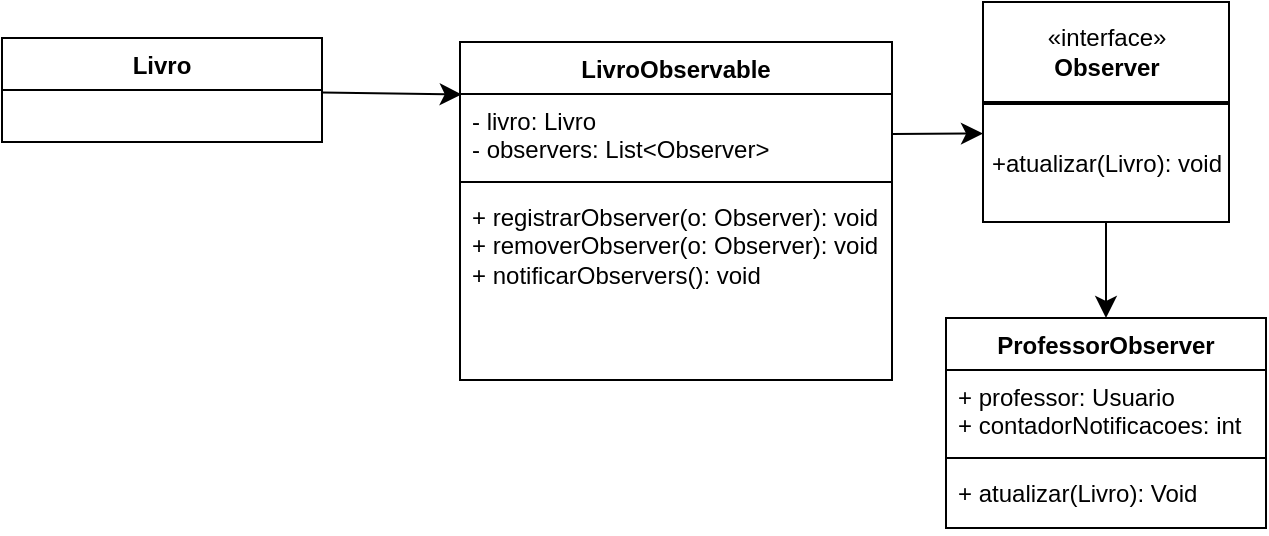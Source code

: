 <mxfile version="28.0.4">
  <diagram name="Página-1" id="JpT5tW9z2s_yWFVb0rja">
    <mxGraphModel dx="2048" dy="628" grid="0" gridSize="10" guides="1" tooltips="1" connect="1" arrows="1" fold="1" page="0" pageScale="1" pageWidth="827" pageHeight="1169" math="0" shadow="0">
      <root>
        <mxCell id="0" />
        <mxCell id="1" parent="0" />
        <mxCell id="tRzsLMZIChmyYw6vbyii-5" value="&lt;div&gt;«interface»&lt;/div&gt;&lt;div&gt;&lt;b&gt;Observer&lt;/b&gt;&lt;/div&gt;" style="html=1;whiteSpace=wrap;" vertex="1" parent="1">
          <mxGeometry x="71.5" y="60" width="123" height="50" as="geometry" />
        </mxCell>
        <mxCell id="tRzsLMZIChmyYw6vbyii-12" style="edgeStyle=none;curved=1;rounded=0;orthogonalLoop=1;jettySize=auto;html=1;exitX=0.5;exitY=1;exitDx=0;exitDy=0;entryX=0.5;entryY=0;entryDx=0;entryDy=0;fontSize=12;startSize=8;endSize=8;" edge="1" parent="1" source="tRzsLMZIChmyYw6vbyii-7" target="tRzsLMZIChmyYw6vbyii-8">
          <mxGeometry relative="1" as="geometry" />
        </mxCell>
        <mxCell id="tRzsLMZIChmyYw6vbyii-7" value="+atualizar(Livro): void" style="rounded=0;whiteSpace=wrap;html=1;" vertex="1" parent="1">
          <mxGeometry x="71.5" y="111" width="123" height="59" as="geometry" />
        </mxCell>
        <mxCell id="tRzsLMZIChmyYw6vbyii-8" value="ProfessorObserver" style="swimlane;fontStyle=1;align=center;verticalAlign=top;childLayout=stackLayout;horizontal=1;startSize=26;horizontalStack=0;resizeParent=1;resizeParentMax=0;resizeLast=0;collapsible=1;marginBottom=0;whiteSpace=wrap;html=1;" vertex="1" parent="1">
          <mxGeometry x="53" y="218" width="160" height="105" as="geometry" />
        </mxCell>
        <mxCell id="tRzsLMZIChmyYw6vbyii-9" value="&lt;div&gt;+ professor: Usuario&lt;/div&gt;&lt;div&gt;+ contadorNotificacoes: int&lt;/div&gt;&lt;div&gt;&lt;br&gt;&lt;/div&gt;" style="text;strokeColor=none;fillColor=none;align=left;verticalAlign=top;spacingLeft=4;spacingRight=4;overflow=hidden;rotatable=0;points=[[0,0.5],[1,0.5]];portConstraint=eastwest;whiteSpace=wrap;html=1;" vertex="1" parent="tRzsLMZIChmyYw6vbyii-8">
          <mxGeometry y="26" width="160" height="40" as="geometry" />
        </mxCell>
        <mxCell id="tRzsLMZIChmyYw6vbyii-10" value="" style="line;strokeWidth=1;fillColor=none;align=left;verticalAlign=middle;spacingTop=-1;spacingLeft=3;spacingRight=3;rotatable=0;labelPosition=right;points=[];portConstraint=eastwest;strokeColor=inherit;" vertex="1" parent="tRzsLMZIChmyYw6vbyii-8">
          <mxGeometry y="66" width="160" height="8" as="geometry" />
        </mxCell>
        <mxCell id="tRzsLMZIChmyYw6vbyii-11" value="+ atualizar(Livro): Void" style="text;strokeColor=none;fillColor=none;align=left;verticalAlign=top;spacingLeft=4;spacingRight=4;overflow=hidden;rotatable=0;points=[[0,0.5],[1,0.5]];portConstraint=eastwest;whiteSpace=wrap;html=1;" vertex="1" parent="tRzsLMZIChmyYw6vbyii-8">
          <mxGeometry y="74" width="160" height="31" as="geometry" />
        </mxCell>
        <mxCell id="tRzsLMZIChmyYw6vbyii-13" value="Livro" style="swimlane;fontStyle=1;align=center;verticalAlign=top;childLayout=stackLayout;horizontal=1;startSize=26;horizontalStack=0;resizeParent=1;resizeParentMax=0;resizeLast=0;collapsible=1;marginBottom=0;whiteSpace=wrap;html=1;" vertex="1" parent="1">
          <mxGeometry x="-419" y="78" width="160" height="52" as="geometry" />
        </mxCell>
        <mxCell id="tRzsLMZIChmyYw6vbyii-18" value="LivroObservable" style="swimlane;fontStyle=1;align=center;verticalAlign=top;childLayout=stackLayout;horizontal=1;startSize=26;horizontalStack=0;resizeParent=1;resizeParentMax=0;resizeLast=0;collapsible=1;marginBottom=0;whiteSpace=wrap;html=1;" vertex="1" parent="1">
          <mxGeometry x="-190" y="80" width="216" height="169" as="geometry" />
        </mxCell>
        <mxCell id="tRzsLMZIChmyYw6vbyii-19" value="- livro: Livro&lt;br&gt;- observers: List&amp;lt;Observer&amp;gt;" style="text;strokeColor=none;fillColor=none;align=left;verticalAlign=top;spacingLeft=4;spacingRight=4;overflow=hidden;rotatable=0;points=[[0,0.5],[1,0.5]];portConstraint=eastwest;whiteSpace=wrap;html=1;" vertex="1" parent="tRzsLMZIChmyYw6vbyii-18">
          <mxGeometry y="26" width="216" height="40" as="geometry" />
        </mxCell>
        <mxCell id="tRzsLMZIChmyYw6vbyii-20" value="" style="line;strokeWidth=1;fillColor=none;align=left;verticalAlign=middle;spacingTop=-1;spacingLeft=3;spacingRight=3;rotatable=0;labelPosition=right;points=[];portConstraint=eastwest;strokeColor=inherit;" vertex="1" parent="tRzsLMZIChmyYw6vbyii-18">
          <mxGeometry y="66" width="216" height="8" as="geometry" />
        </mxCell>
        <mxCell id="tRzsLMZIChmyYw6vbyii-21" value="+ registrarObserver(o: Observer): void&lt;br&gt;+ removerObserver(o: Observer): void&lt;br&gt;+ notificarObservers(): void" style="text;strokeColor=none;fillColor=none;align=left;verticalAlign=top;spacingLeft=4;spacingRight=4;overflow=hidden;rotatable=0;points=[[0,0.5],[1,0.5]];portConstraint=eastwest;whiteSpace=wrap;html=1;" vertex="1" parent="tRzsLMZIChmyYw6vbyii-18">
          <mxGeometry y="74" width="216" height="95" as="geometry" />
        </mxCell>
        <mxCell id="tRzsLMZIChmyYw6vbyii-22" style="edgeStyle=none;curved=1;rounded=0;orthogonalLoop=1;jettySize=auto;html=1;entryX=0.004;entryY=0.006;entryDx=0;entryDy=0;entryPerimeter=0;fontSize=12;startSize=8;endSize=8;" edge="1" parent="1" source="tRzsLMZIChmyYw6vbyii-13" target="tRzsLMZIChmyYw6vbyii-19">
          <mxGeometry relative="1" as="geometry" />
        </mxCell>
        <mxCell id="tRzsLMZIChmyYw6vbyii-25" style="edgeStyle=none;curved=1;rounded=0;orthogonalLoop=1;jettySize=auto;html=1;exitX=1;exitY=0.5;exitDx=0;exitDy=0;entryX=0;entryY=0.25;entryDx=0;entryDy=0;fontSize=12;startSize=8;endSize=8;" edge="1" parent="1" source="tRzsLMZIChmyYw6vbyii-19" target="tRzsLMZIChmyYw6vbyii-7">
          <mxGeometry relative="1" as="geometry" />
        </mxCell>
      </root>
    </mxGraphModel>
  </diagram>
</mxfile>
